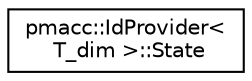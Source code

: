 digraph "Graphical Class Hierarchy"
{
 // LATEX_PDF_SIZE
  edge [fontname="Helvetica",fontsize="10",labelfontname="Helvetica",labelfontsize="10"];
  node [fontname="Helvetica",fontsize="10",shape=record];
  rankdir="LR";
  Node0 [label="pmacc::IdProvider\<\l T_dim \>::State",height=0.2,width=0.4,color="black", fillcolor="white", style="filled",URL="$structpmacc_1_1_id_provider_1_1_state.html",tooltip=" "];
}
